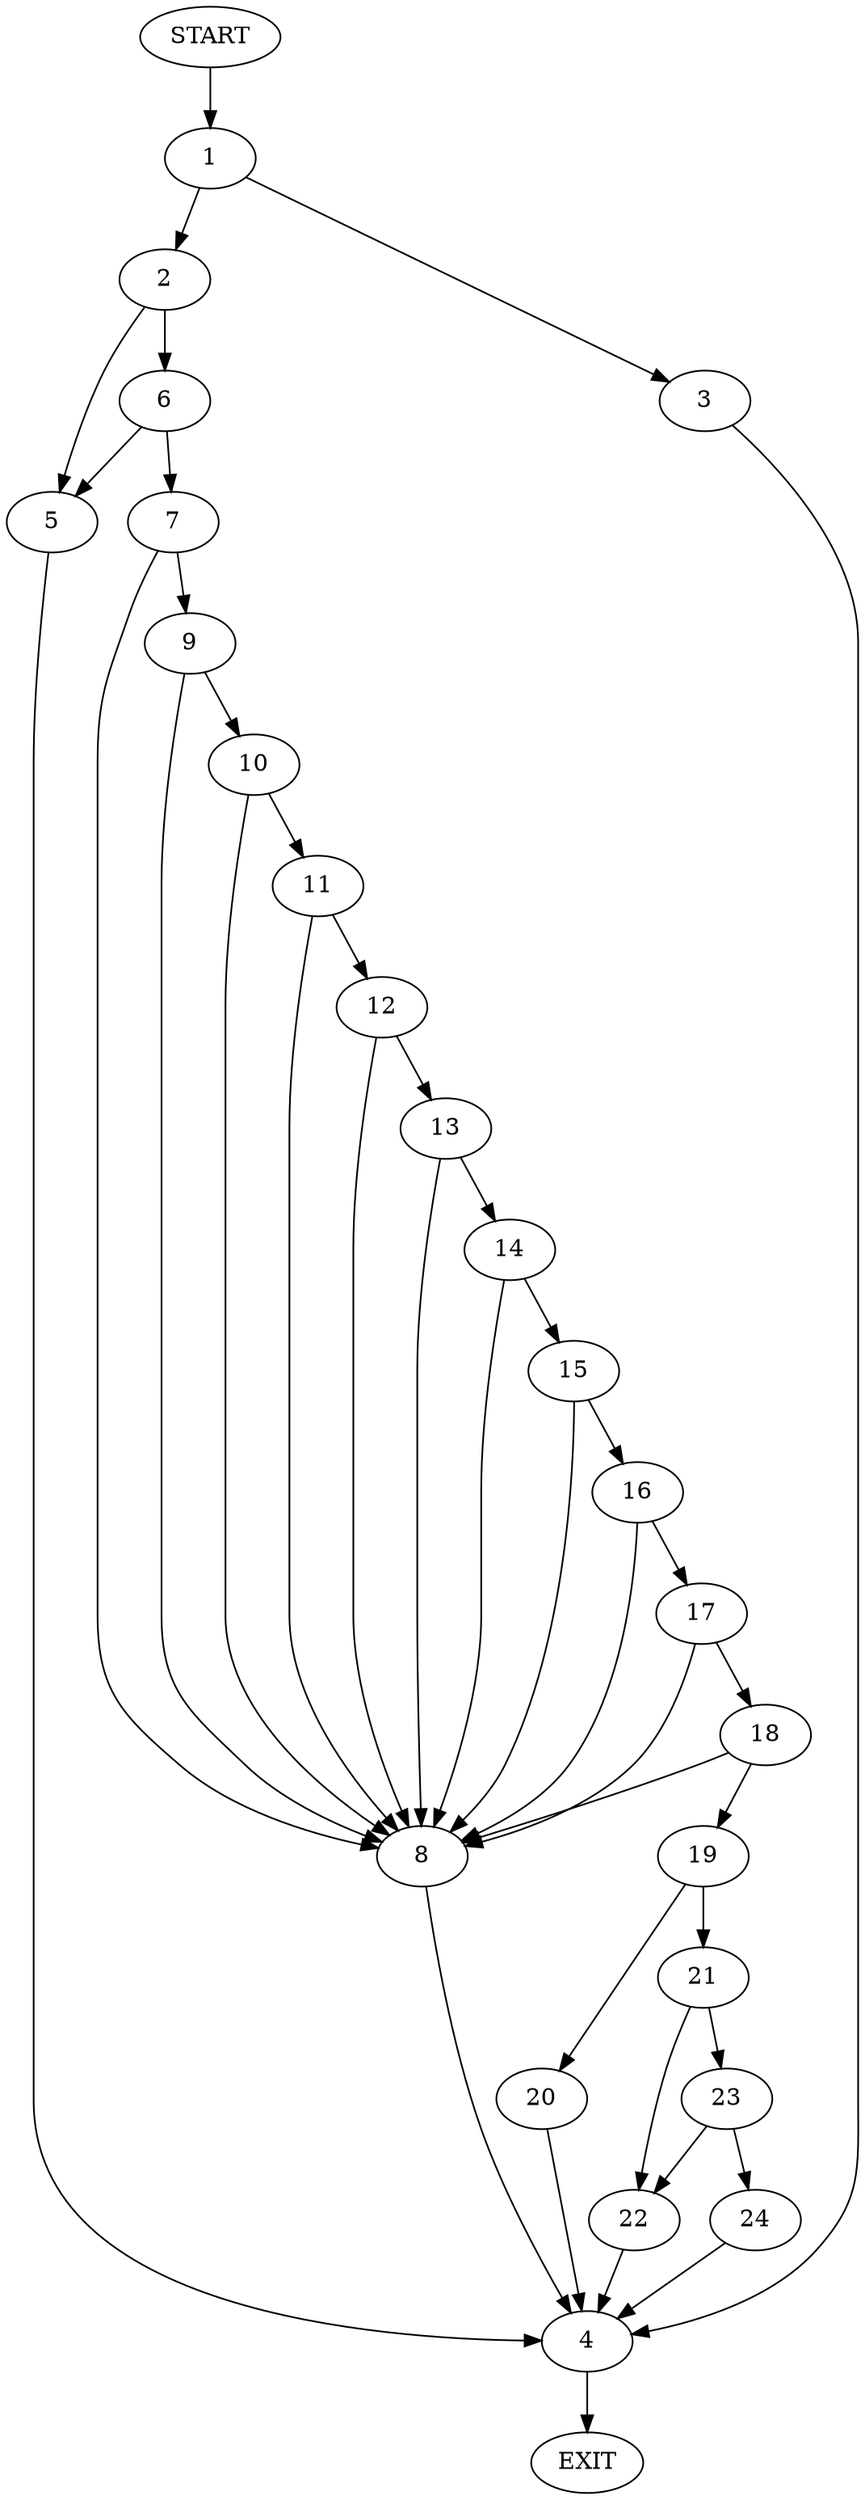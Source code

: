 digraph {
0 [label="START"]
25 [label="EXIT"]
0 -> 1
1 -> 2
1 -> 3
3 -> 4
2 -> 5
2 -> 6
4 -> 25
6 -> 5
6 -> 7
5 -> 4
7 -> 8
7 -> 9
9 -> 8
9 -> 10
8 -> 4
10 -> 8
10 -> 11
11 -> 8
11 -> 12
12 -> 8
12 -> 13
13 -> 8
13 -> 14
14 -> 15
14 -> 8
15 -> 8
15 -> 16
16 -> 8
16 -> 17
17 -> 18
17 -> 8
18 -> 8
18 -> 19
19 -> 20
19 -> 21
21 -> 22
21 -> 23
20 -> 4
22 -> 4
23 -> 22
23 -> 24
24 -> 4
}
